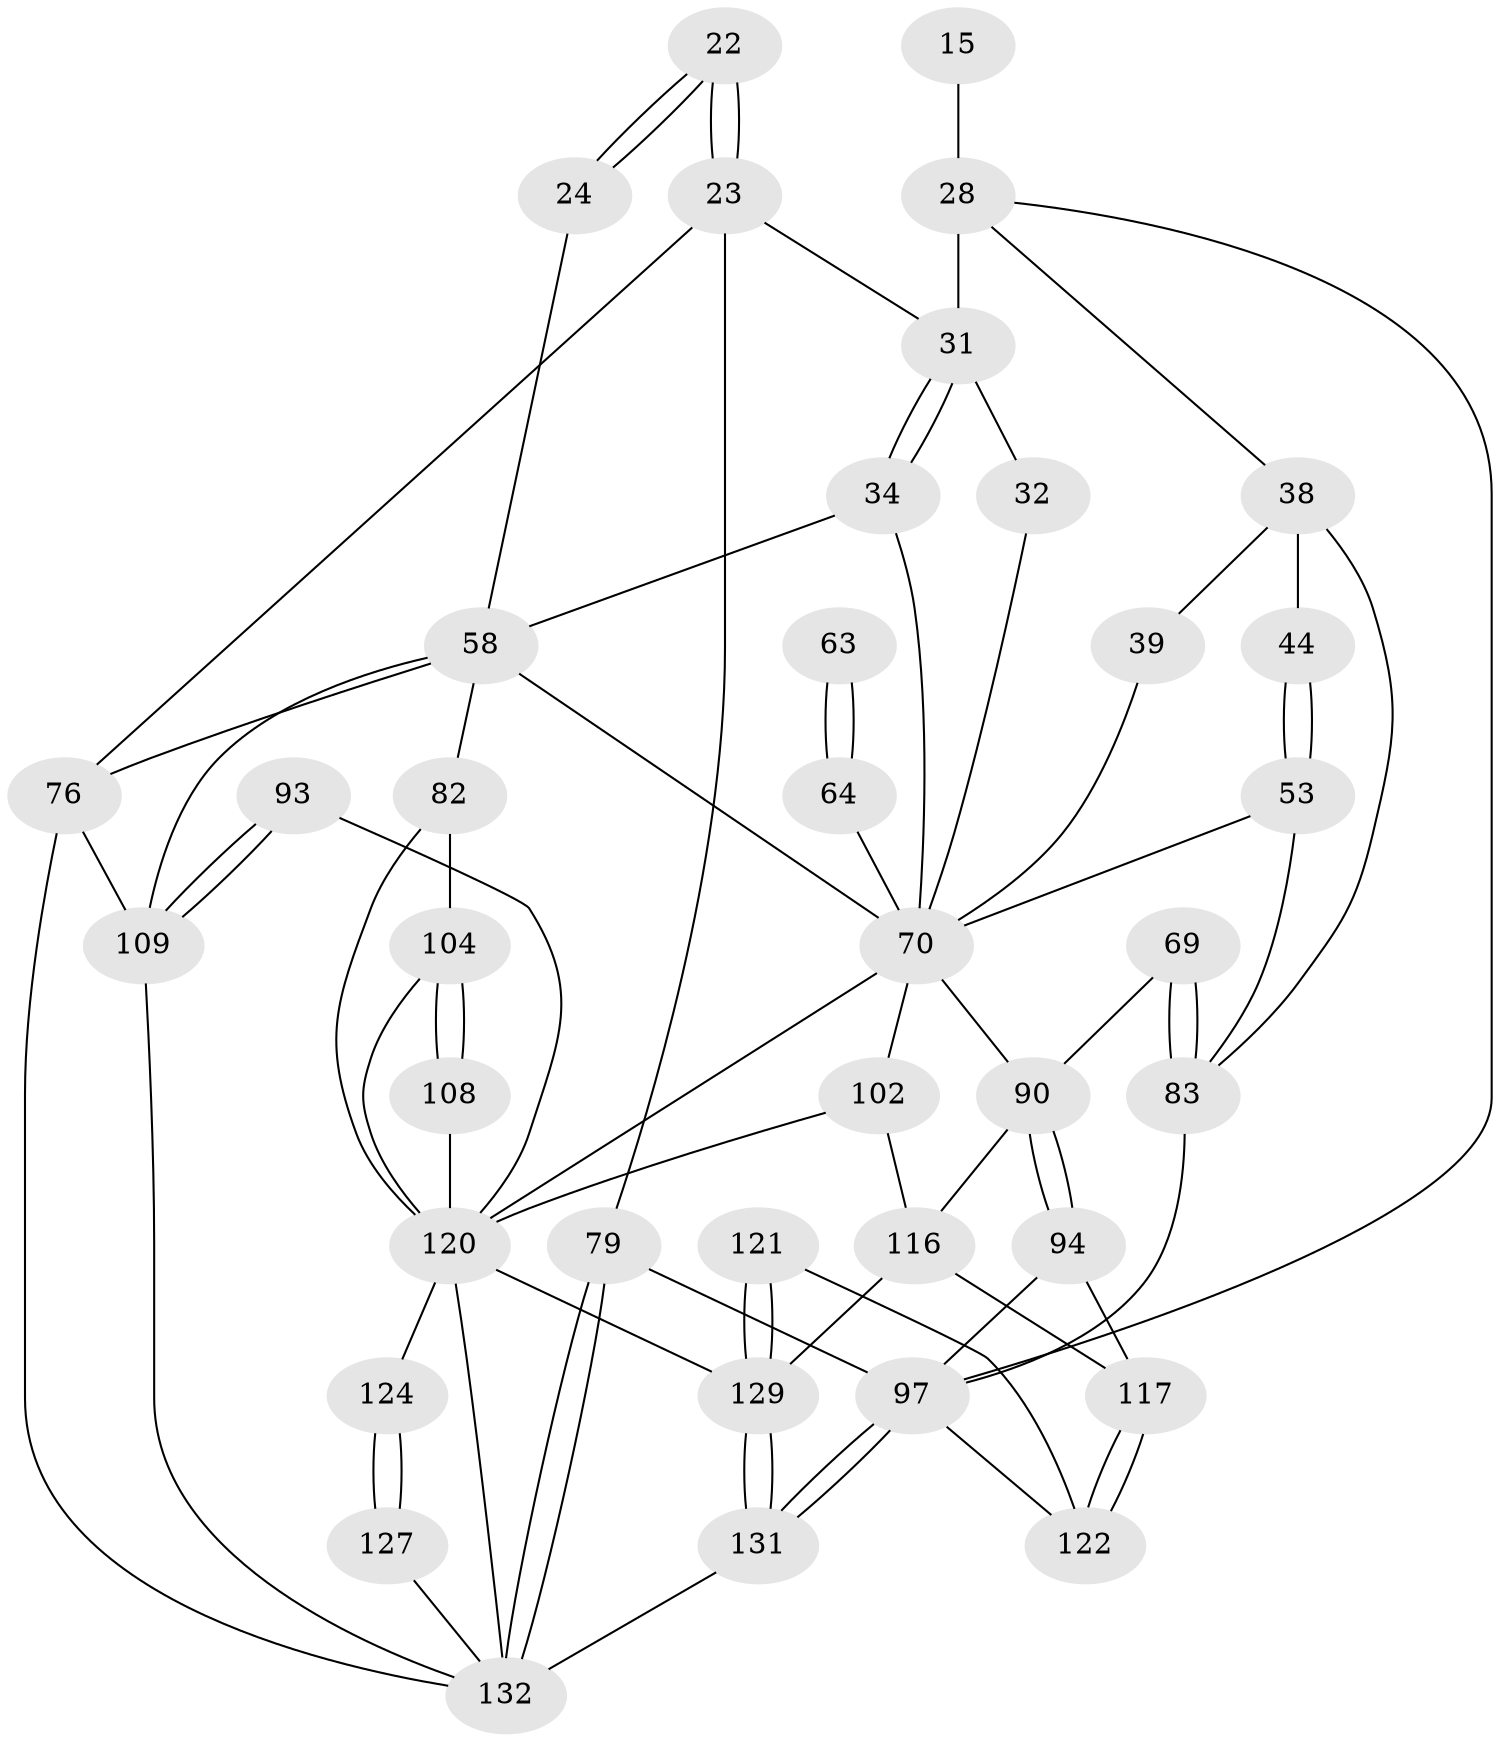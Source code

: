 // original degree distribution, {3: 0.022727272727272728, 6: 0.25757575757575757, 5: 0.4621212121212121, 4: 0.25757575757575757}
// Generated by graph-tools (version 1.1) at 2025/06/03/04/25 22:06:24]
// undirected, 39 vertices, 81 edges
graph export_dot {
graph [start="1"]
  node [color=gray90,style=filled];
  15 [pos="+0.11906459152885607+0",super="+14"];
  22 [pos="+1+0.2102736006841149",super="+19+20"];
  23 [pos="+1+0.20909004398570846",super="+12"];
  24 [pos="+0.8305676023979315+0.220299693198908"];
  28 [pos="+0.38660808284276593+0.18437102730738386",super="+26+21"];
  31 [pos="+0.5206730564802304+0.23918933760292652",super="+27+9"];
  32 [pos="+0.4216345056434209+0.28404084131636453"];
  34 [pos="+0.6096456896391705+0.27501442089787675",super="+33+30"];
  38 [pos="+0.17033565596628455+0.12650724418410453",super="+35+36"];
  39 [pos="+0.32246374359492336+0.18993914347659088"];
  44 [pos="+0.10554067638463527+0.3033187068935252",super="+43"];
  53 [pos="+0.13297896194882966+0.37398512321541455",super="+52+45"];
  58 [pos="+0.5998649454643287+0.4225849172543835",super="+51+49"];
  63 [pos="+0.2664656481264135+0.4465896240946619"];
  64 [pos="+0.25786186782920306+0.47488837574284143",super="+61+60"];
  69 [pos="+0.06746802670123646+0.5228146024530428"];
  70 [pos="+0.2578993394727113+0.5389765741133863",super="+67+66"];
  76 [pos="+1+0.6298344153437666",super="+47"];
  79 [pos="+1+1",super="+2"];
  82 [pos="+0.5194826700629854+0.5627549924023167",super="+71+81"];
  83 [pos="+0+0.46888854752520254",super="+57+56"];
  90 [pos="+0.10023255422732062+0.6293974746682056",super="+68"];
  93 [pos="+0.8138673110545771+0.6535239859730572",super="+84"];
  94 [pos="+0+0.6453656272978721"];
  97 [pos="+0+1",super="+3+96"];
  102 [pos="+0.39531950397346005+0.7337200001616324",super="+100+87"];
  104 [pos="+0.4957378712680691+0.718409106009227",super="+103"];
  108 [pos="+0.5399353995304857+0.7366612912472135"];
  109 [pos="+0.9121709190818199+0.7313643249585026",super="+77+78"];
  116 [pos="+0.11761090832546173+0.6881678211020295",super="+89+99"];
  117 [pos="+0.09942478933368637+0.7090995459377586"];
  120 [pos="+0.4393717844774292+0.8541392482826612",super="+110+119"];
  121 [pos="+0.13494283171494834+0.9034522659526923"];
  122 [pos="+0.03757556130619581+0.854954950505345"];
  124 [pos="+0.5112502123941972+0.8494691341252644",super="+123"];
  127 [pos="+0.5937175231967676+0.9094806256300721"];
  129 [pos="+0.22380740843851107+1",super="+111+112+118"];
  131 [pos="+0.2769749915672978+1"];
  132 [pos="+0.7426273451230816+1",super="+126+128+113+130"];
  15 -- 28 [weight=4];
  22 -- 23 [weight=3];
  22 -- 23;
  22 -- 24 [weight=2];
  22 -- 24;
  23 -- 79 [weight=2];
  23 -- 31;
  23 -- 76;
  24 -- 58;
  28 -- 31 [weight=3];
  28 -- 38;
  28 -- 97;
  31 -- 32 [weight=2];
  31 -- 34 [weight=2];
  31 -- 34;
  32 -- 70;
  34 -- 58 [weight=2];
  34 -- 70;
  38 -- 39;
  38 -- 44 [weight=2];
  38 -- 83;
  39 -- 70;
  44 -- 53 [weight=2];
  44 -- 53;
  53 -- 83;
  53 -- 70 [weight=2];
  58 -- 82 [weight=2];
  58 -- 76;
  58 -- 109;
  58 -- 70;
  63 -- 64 [weight=3];
  63 -- 64;
  64 -- 70 [weight=3];
  69 -- 83 [weight=2];
  69 -- 83;
  69 -- 90;
  70 -- 102;
  70 -- 120;
  70 -- 90;
  76 -- 109 [weight=2];
  76 -- 132;
  79 -- 132 [weight=2];
  79 -- 132;
  79 -- 97 [weight=2];
  82 -- 104;
  82 -- 120 [weight=2];
  83 -- 97 [weight=2];
  90 -- 94;
  90 -- 94;
  90 -- 116;
  93 -- 109 [weight=3];
  93 -- 109;
  93 -- 120;
  94 -- 117;
  94 -- 97;
  97 -- 131;
  97 -- 131;
  97 -- 122;
  102 -- 116 [weight=3];
  102 -- 120 [weight=3];
  104 -- 108 [weight=2];
  104 -- 108;
  104 -- 120;
  108 -- 120;
  109 -- 132;
  116 -- 117;
  116 -- 129 [weight=2];
  117 -- 122;
  117 -- 122;
  120 -- 129;
  120 -- 132 [weight=3];
  120 -- 124 [weight=2];
  121 -- 122;
  121 -- 129 [weight=2];
  121 -- 129;
  124 -- 127 [weight=2];
  124 -- 127;
  127 -- 132;
  129 -- 131;
  129 -- 131;
  131 -- 132;
}
